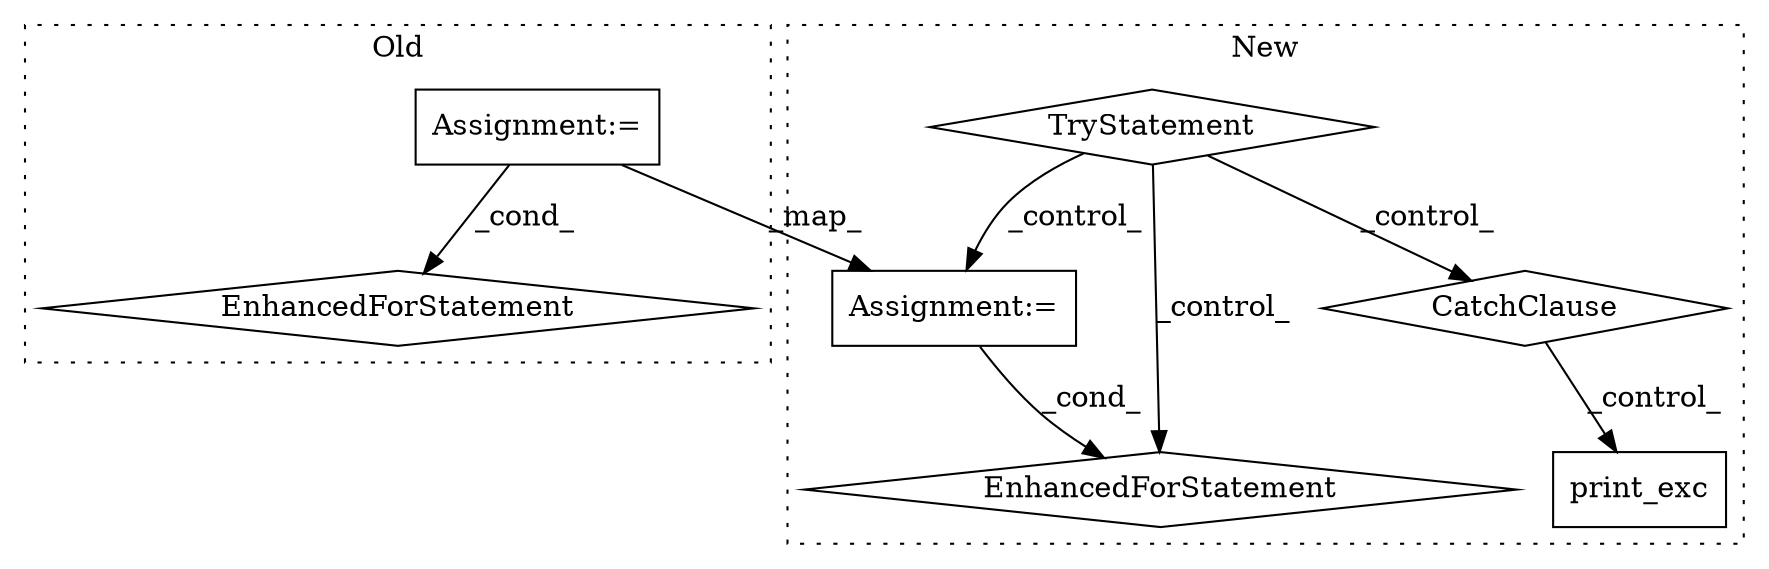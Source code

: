 digraph G {
subgraph cluster0 {
1 [label="EnhancedForStatement" a="70" s="34232,34314" l="53,2" shape="diamond"];
6 [label="Assignment:=" a="7" s="34232,34314" l="53,2" shape="box"];
label = "Old";
style="dotted";
}
subgraph cluster1 {
2 [label="print_exc" a="32" s="34799" l="11" shape="box"];
3 [label="CatchClause" a="12" s="34755,34779" l="11,2" shape="diamond"];
4 [label="TryStatement" a="54" s="34358" l="4" shape="diamond"];
5 [label="EnhancedForStatement" a="70" s="34370,34456" l="57,2" shape="diamond"];
7 [label="Assignment:=" a="7" s="34370,34456" l="57,2" shape="box"];
label = "New";
style="dotted";
}
3 -> 2 [label="_control_"];
4 -> 7 [label="_control_"];
4 -> 3 [label="_control_"];
4 -> 5 [label="_control_"];
6 -> 1 [label="_cond_"];
6 -> 7 [label="_map_"];
7 -> 5 [label="_cond_"];
}